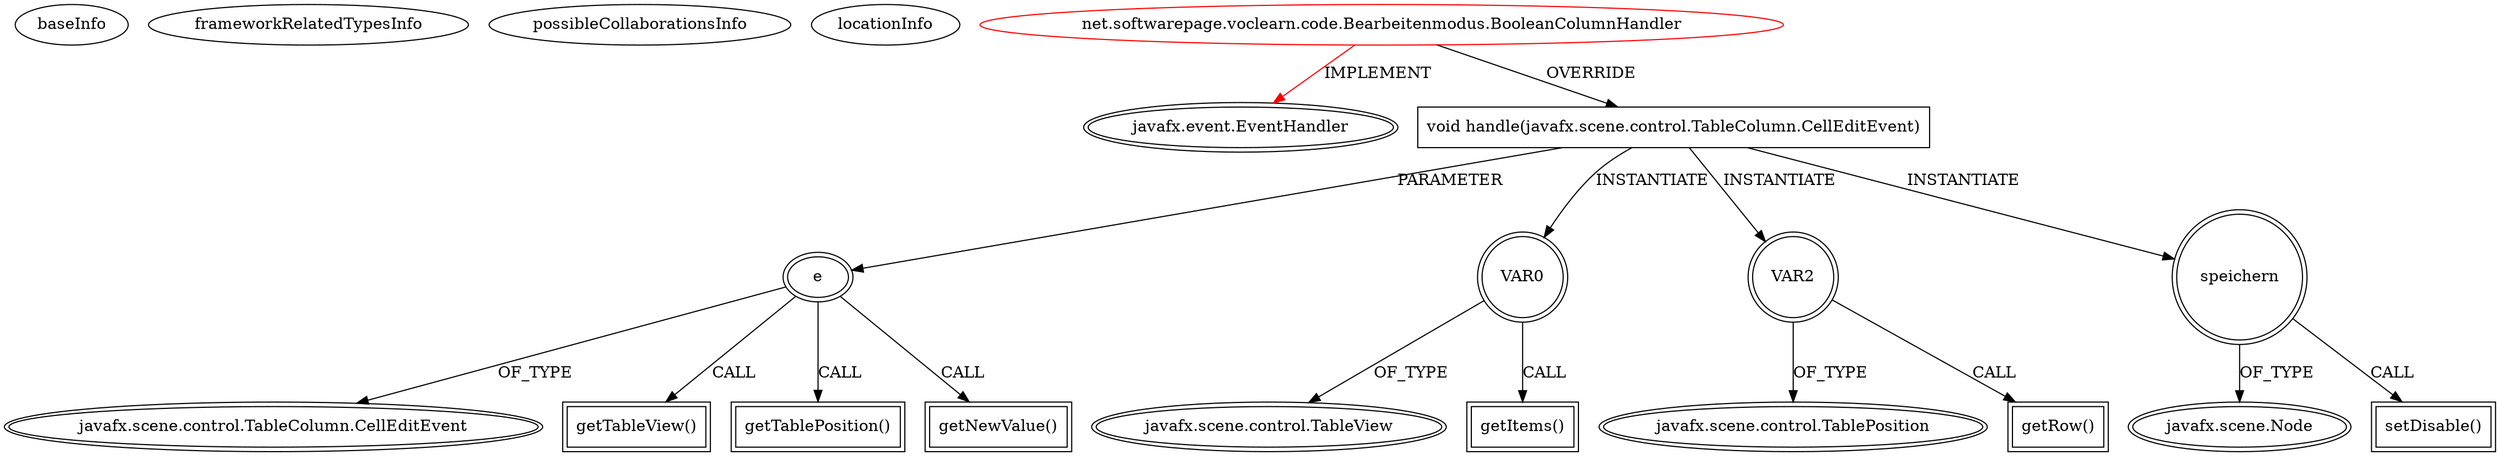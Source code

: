 digraph {
baseInfo[graphId=3589,category="extension_graph",isAnonymous=false,possibleRelation=false]
frameworkRelatedTypesInfo[0="javafx.event.EventHandler"]
possibleCollaborationsInfo[]
locationInfo[projectName="mathiasj33-VocLearn",filePath="/mathiasj33-VocLearn/VocLearn-master/src/net/softwarepage/voclearn/code/Bearbeitenmodus.java",contextSignature="BooleanColumnHandler",graphId="3589"]
0[label="net.softwarepage.voclearn.code.Bearbeitenmodus.BooleanColumnHandler",vertexType="ROOT_CLIENT_CLASS_DECLARATION",isFrameworkType=false,color=red]
1[label="javafx.event.EventHandler",vertexType="FRAMEWORK_INTERFACE_TYPE",isFrameworkType=true,peripheries=2]
2[label="void handle(javafx.scene.control.TableColumn.CellEditEvent)",vertexType="OVERRIDING_METHOD_DECLARATION",isFrameworkType=false,shape=box]
3[label="e",vertexType="PARAMETER_DECLARATION",isFrameworkType=true,peripheries=2]
4[label="javafx.scene.control.TableColumn.CellEditEvent",vertexType="FRAMEWORK_CLASS_TYPE",isFrameworkType=true,peripheries=2]
5[label="VAR0",vertexType="VARIABLE_EXPRESION",isFrameworkType=true,peripheries=2,shape=circle]
7[label="javafx.scene.control.TableView",vertexType="FRAMEWORK_CLASS_TYPE",isFrameworkType=true,peripheries=2]
6[label="getItems()",vertexType="INSIDE_CALL",isFrameworkType=true,peripheries=2,shape=box]
9[label="getTableView()",vertexType="INSIDE_CALL",isFrameworkType=true,peripheries=2,shape=box]
10[label="VAR2",vertexType="VARIABLE_EXPRESION",isFrameworkType=true,peripheries=2,shape=circle]
12[label="javafx.scene.control.TablePosition",vertexType="FRAMEWORK_CLASS_TYPE",isFrameworkType=true,peripheries=2]
11[label="getRow()",vertexType="INSIDE_CALL",isFrameworkType=true,peripheries=2,shape=box]
14[label="getTablePosition()",vertexType="INSIDE_CALL",isFrameworkType=true,peripheries=2,shape=box]
16[label="getNewValue()",vertexType="INSIDE_CALL",isFrameworkType=true,peripheries=2,shape=box]
17[label="speichern",vertexType="VARIABLE_EXPRESION",isFrameworkType=true,peripheries=2,shape=circle]
19[label="javafx.scene.Node",vertexType="FRAMEWORK_CLASS_TYPE",isFrameworkType=true,peripheries=2]
18[label="setDisable()",vertexType="INSIDE_CALL",isFrameworkType=true,peripheries=2,shape=box]
0->1[label="IMPLEMENT",color=red]
0->2[label="OVERRIDE"]
3->4[label="OF_TYPE"]
2->3[label="PARAMETER"]
2->5[label="INSTANTIATE"]
5->7[label="OF_TYPE"]
5->6[label="CALL"]
3->9[label="CALL"]
2->10[label="INSTANTIATE"]
10->12[label="OF_TYPE"]
10->11[label="CALL"]
3->14[label="CALL"]
3->16[label="CALL"]
2->17[label="INSTANTIATE"]
17->19[label="OF_TYPE"]
17->18[label="CALL"]
}

